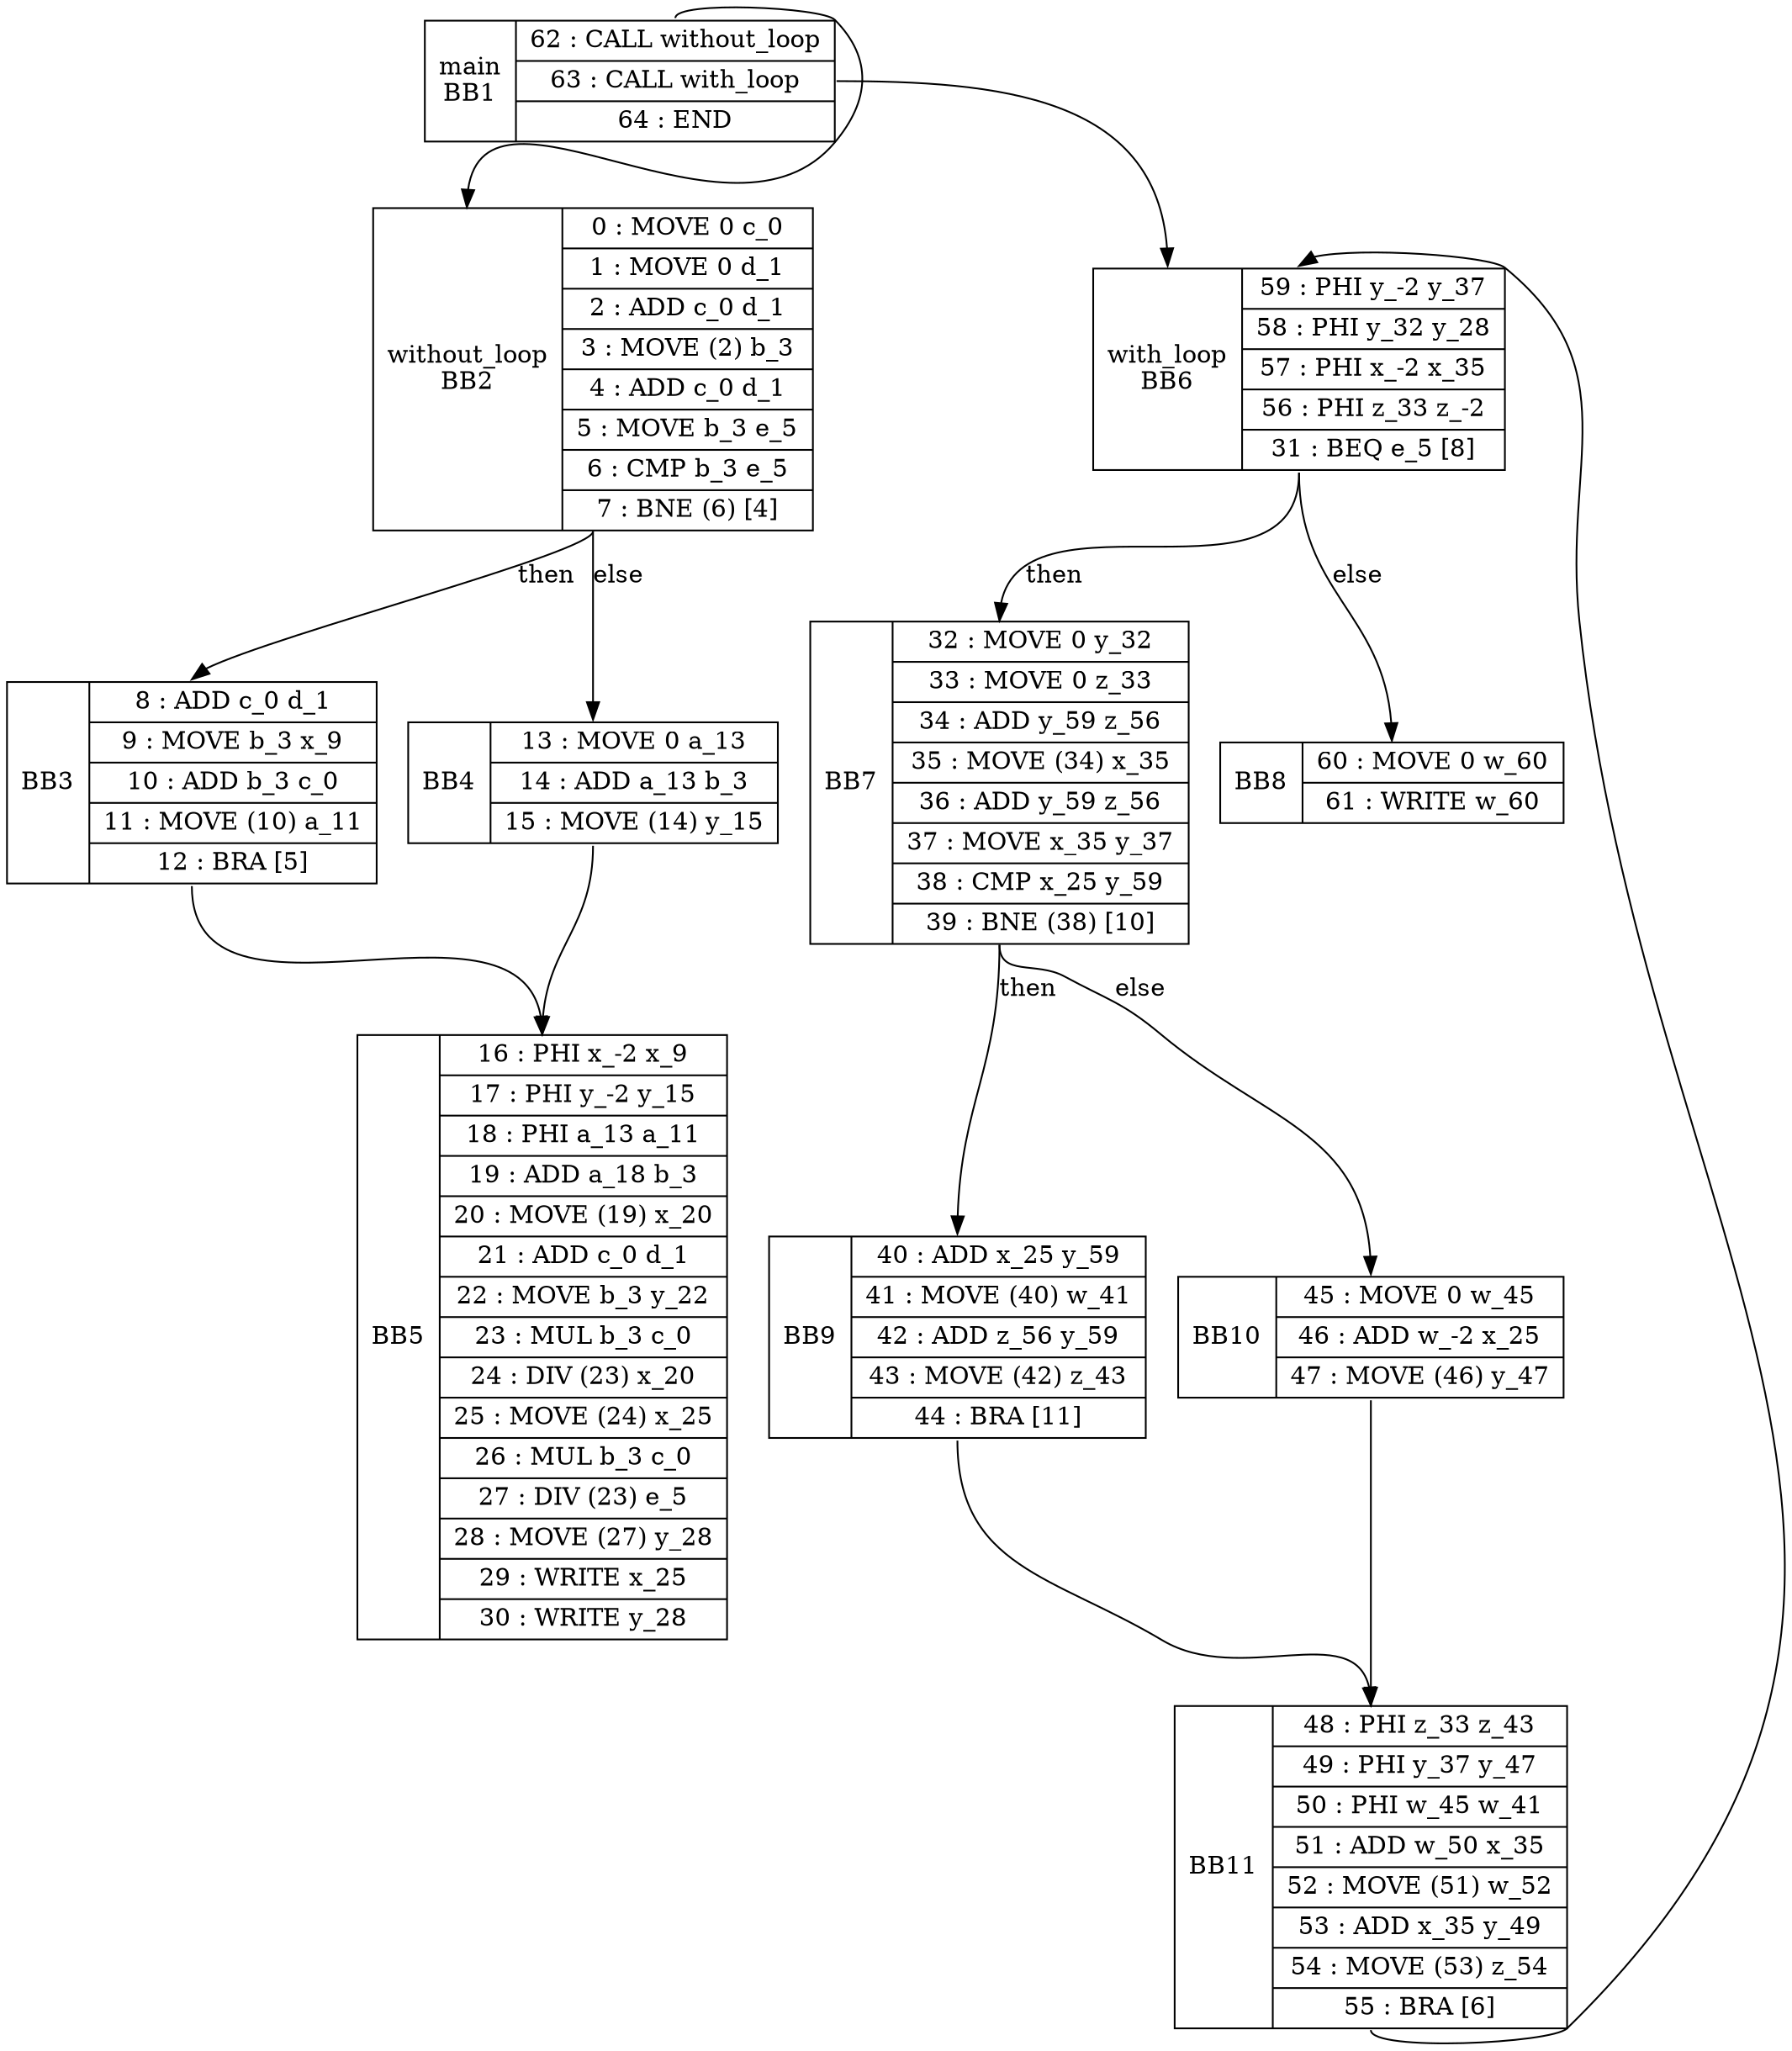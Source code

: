 digraph G {
BB3[shape=record, label="<b>BB3|{8 : ADD c_0 d_1 |9 : MOVE b_3 x_9 |10 : ADD b_3 c_0 |11 : MOVE (10) a_11 |12 : BRA [5] }"];
BB3:s -> BB5:n [label=""];
BB7[shape=record, label="<b>BB7|{32 : MOVE 0 y_32 |33 : MOVE 0 z_33 |34 : ADD y_59 z_56 |35 : MOVE (34) x_35 |36 : ADD y_59 z_56 |37 : MOVE x_35 y_37 |38 : CMP x_25 y_59 |39 : BNE (38) [10] }"];
BB7:s -> BB9:n [label="then"];
BB7:s -> BB10:n [label="else"];
BB4[shape=record, label="<b>BB4|{13 : MOVE 0 a_13 |14 : ADD a_13 b_3 |15 : MOVE (14) y_15 }"];
BB4:s -> BB5:n [label=""];
BB1[shape=record, label="<b>main\nBB1|{<cwithout_loop62>62 : CALL without_loop |<cwith_loop63>63 : CALL with_loop |64 : END }"];
BB1:cwithout_loop62 -> BB2:b [];
BB1:cwith_loop63 -> BB6:b [];
BB10[shape=record, label="<b>BB10|{45 : MOVE 0 w_45 |46 : ADD w_-2 x_25 |47 : MOVE (46) y_47 }"];
BB10:s -> BB11:n [label=""];
BB8[shape=record, label="<b>BB8|{60 : MOVE 0 w_60 |61 : WRITE w_60 }"];
BB11[shape=record, label="<b>BB11|{48 : PHI z_33 z_43 |49 : PHI y_37 y_47 |50 : PHI w_45 w_41 |51 : ADD w_50 x_35 |52 : MOVE (51) w_52 |53 : ADD x_35 y_49 |54 : MOVE (53) z_54 |55 : BRA [6] }"];
BB11:s -> BB6:n [label=""];
BB9[shape=record, label="<b>BB9|{40 : ADD x_25 y_59 |41 : MOVE (40) w_41 |42 : ADD z_56 y_59 |43 : MOVE (42) z_43 |44 : BRA [11] }"];
BB9:s -> BB11:n [label=""];
BB6[shape=record, label="<b>with_loop\nBB6|{59 : PHI y_-2 y_37 |58 : PHI y_32 y_28 |57 : PHI x_-2 x_35 |56 : PHI z_33 z_-2 |31 : BEQ e_5 [8] }"];
BB6:s -> BB7:n [label="then"];
BB6:s -> BB8:n [label="else"];
BB2[shape=record, label="<b>without_loop\nBB2|{0 : MOVE 0 c_0 |1 : MOVE 0 d_1 |2 : ADD c_0 d_1 |3 : MOVE (2) b_3 |4 : ADD c_0 d_1 |5 : MOVE b_3 e_5 |6 : CMP b_3 e_5 |7 : BNE (6) [4] }"];
BB2:s -> BB3:n [label="then"];
BB2:s -> BB4:n [label="else"];
BB5[shape=record, label="<b>BB5|{16 : PHI x_-2 x_9 |17 : PHI y_-2 y_15 |18 : PHI a_13 a_11 |19 : ADD a_18 b_3 |20 : MOVE (19) x_20 |21 : ADD c_0 d_1 |22 : MOVE b_3 y_22 |23 : MUL b_3 c_0 |24 : DIV (23) x_20 |25 : MOVE (24) x_25 |26 : MUL b_3 c_0 |27 : DIV (23) e_5 |28 : MOVE (27) y_28 |29 : WRITE x_25 |30 : WRITE y_28 }"];    
}